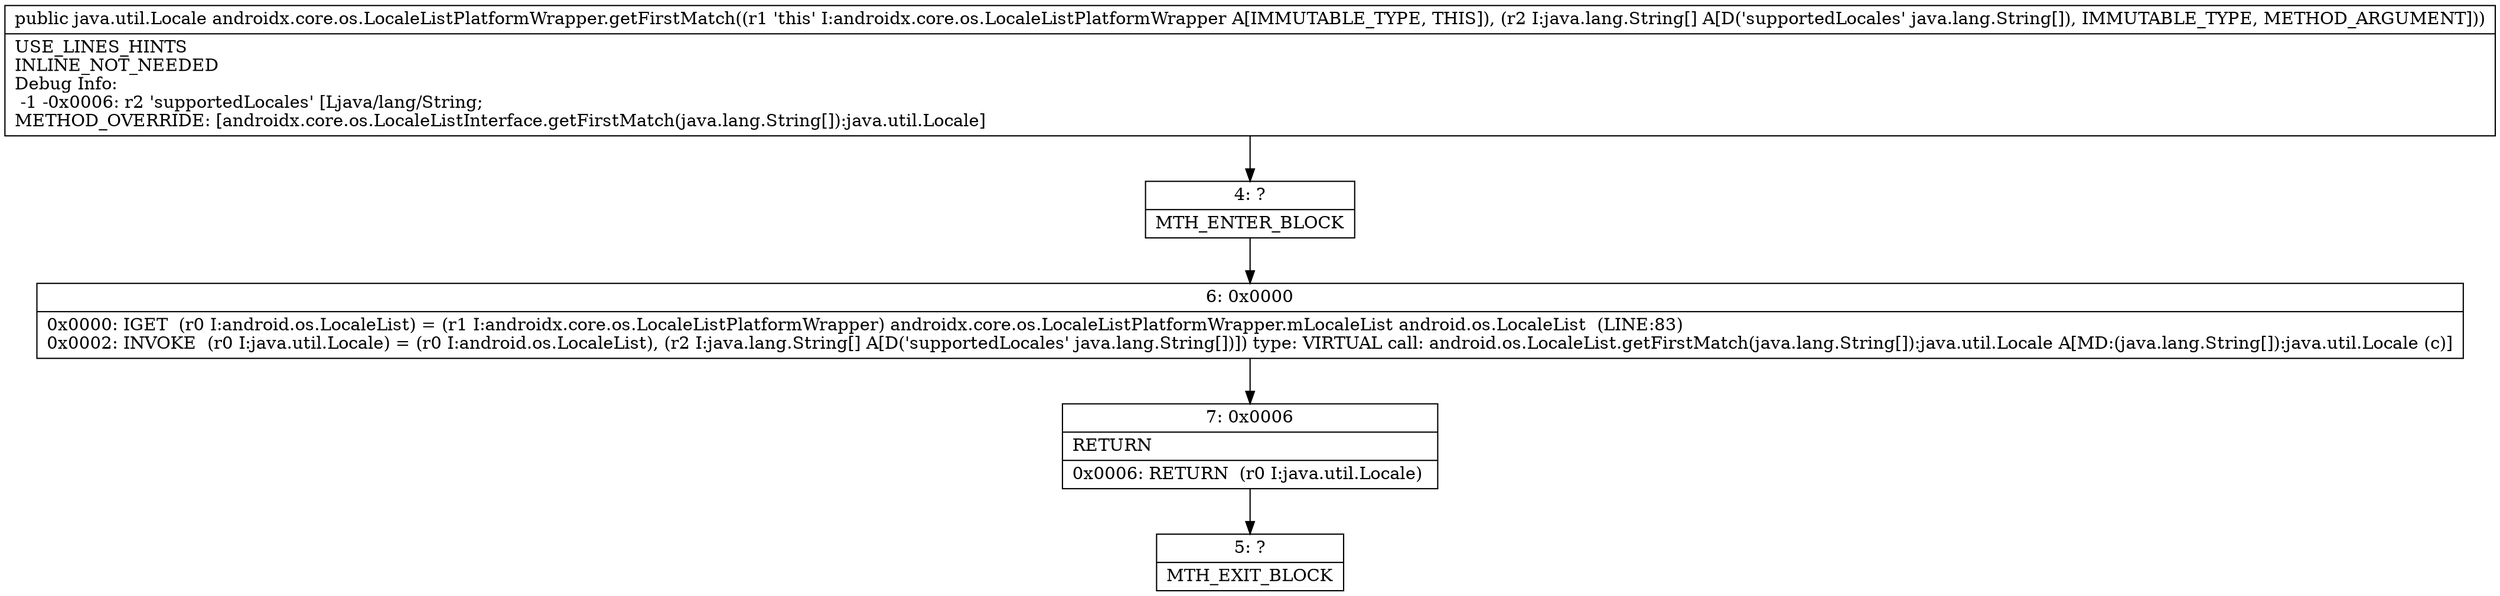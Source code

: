 digraph "CFG forandroidx.core.os.LocaleListPlatformWrapper.getFirstMatch([Ljava\/lang\/String;)Ljava\/util\/Locale;" {
Node_4 [shape=record,label="{4\:\ ?|MTH_ENTER_BLOCK\l}"];
Node_6 [shape=record,label="{6\:\ 0x0000|0x0000: IGET  (r0 I:android.os.LocaleList) = (r1 I:androidx.core.os.LocaleListPlatformWrapper) androidx.core.os.LocaleListPlatformWrapper.mLocaleList android.os.LocaleList  (LINE:83)\l0x0002: INVOKE  (r0 I:java.util.Locale) = (r0 I:android.os.LocaleList), (r2 I:java.lang.String[] A[D('supportedLocales' java.lang.String[])]) type: VIRTUAL call: android.os.LocaleList.getFirstMatch(java.lang.String[]):java.util.Locale A[MD:(java.lang.String[]):java.util.Locale (c)]\l}"];
Node_7 [shape=record,label="{7\:\ 0x0006|RETURN\l|0x0006: RETURN  (r0 I:java.util.Locale) \l}"];
Node_5 [shape=record,label="{5\:\ ?|MTH_EXIT_BLOCK\l}"];
MethodNode[shape=record,label="{public java.util.Locale androidx.core.os.LocaleListPlatformWrapper.getFirstMatch((r1 'this' I:androidx.core.os.LocaleListPlatformWrapper A[IMMUTABLE_TYPE, THIS]), (r2 I:java.lang.String[] A[D('supportedLocales' java.lang.String[]), IMMUTABLE_TYPE, METHOD_ARGUMENT]))  | USE_LINES_HINTS\lINLINE_NOT_NEEDED\lDebug Info:\l  \-1 \-0x0006: r2 'supportedLocales' [Ljava\/lang\/String;\lMETHOD_OVERRIDE: [androidx.core.os.LocaleListInterface.getFirstMatch(java.lang.String[]):java.util.Locale]\l}"];
MethodNode -> Node_4;Node_4 -> Node_6;
Node_6 -> Node_7;
Node_7 -> Node_5;
}

